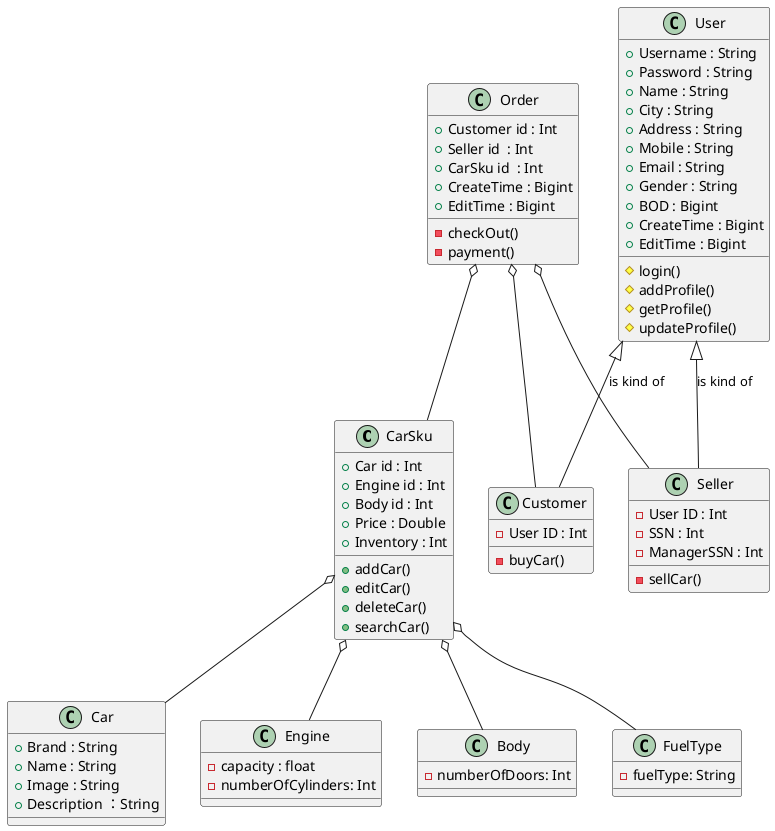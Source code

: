 @startuml
 class CarSku {
  + Car id : Int
  + Engine id : Int
  + Body id : Int
  + Price : Double
  + Inventory : Int
  + addCar()
  + editCar()
  + deleteCar()
  + searchCar()
 }

 class Car {
  + Brand : String
  + Name : String
  + Image : String
  + Description ：String
 }

 class Engine{
  - capacity : float
  - numberOfCylinders: Int
 }
 class Body{
  - numberOfDoors: Int
 }
 class FuelType{
  - fuelType: String
 }

 class User {
  + Username : String
  + Password : String
  + Name : String
  + City : String
  + Address : String
  + Mobile : String
  + Email : String
  + Gender : String
  + BOD : Bigint
  + CreateTime : Bigint
  + EditTime : Bigint
  # login()
  # addProfile()
  # getProfile()
  # updateProfile()
 }

 class Seller{
    - User ID : Int
    - SSN : Int
    - ManagerSSN : Int
    - sellCar()
 }

 class Customer{
    - User ID : Int
    - buyCar()
 }

 class Order{
    +Customer id : Int
    +Seller id  : Int
    +CarSku id  : Int
    + CreateTime : Bigint
    + EditTime : Bigint
    -checkOut()
    -payment()
 }


 User <|-- Seller : is kind of
 User <|-- Customer : is kind of
 CarSku o-- Car
 CarSku o-- Engine
 CarSku o-- Body
 CarSku o-- FuelType
 Order o-- Seller
 Order o-- Customer
 Order o-- CarSku

@enduml